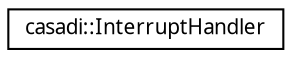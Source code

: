 digraph "Graphical Class Hierarchy"
{
  edge [fontname="FreeSans.ttf",fontsize="10",labelfontname="FreeSans.ttf",labelfontsize="10"];
  node [fontname="FreeSans.ttf",fontsize="10",shape=record];
  rankdir="LR";
  Node1 [label="casadi::InterruptHandler",height=0.2,width=0.4,color="black", fillcolor="white", style="filled",URL="$d7/d38/classcasadi_1_1InterruptHandler.html",tooltip="Takes care of user interrupts (Ctrl+C) "];
}
